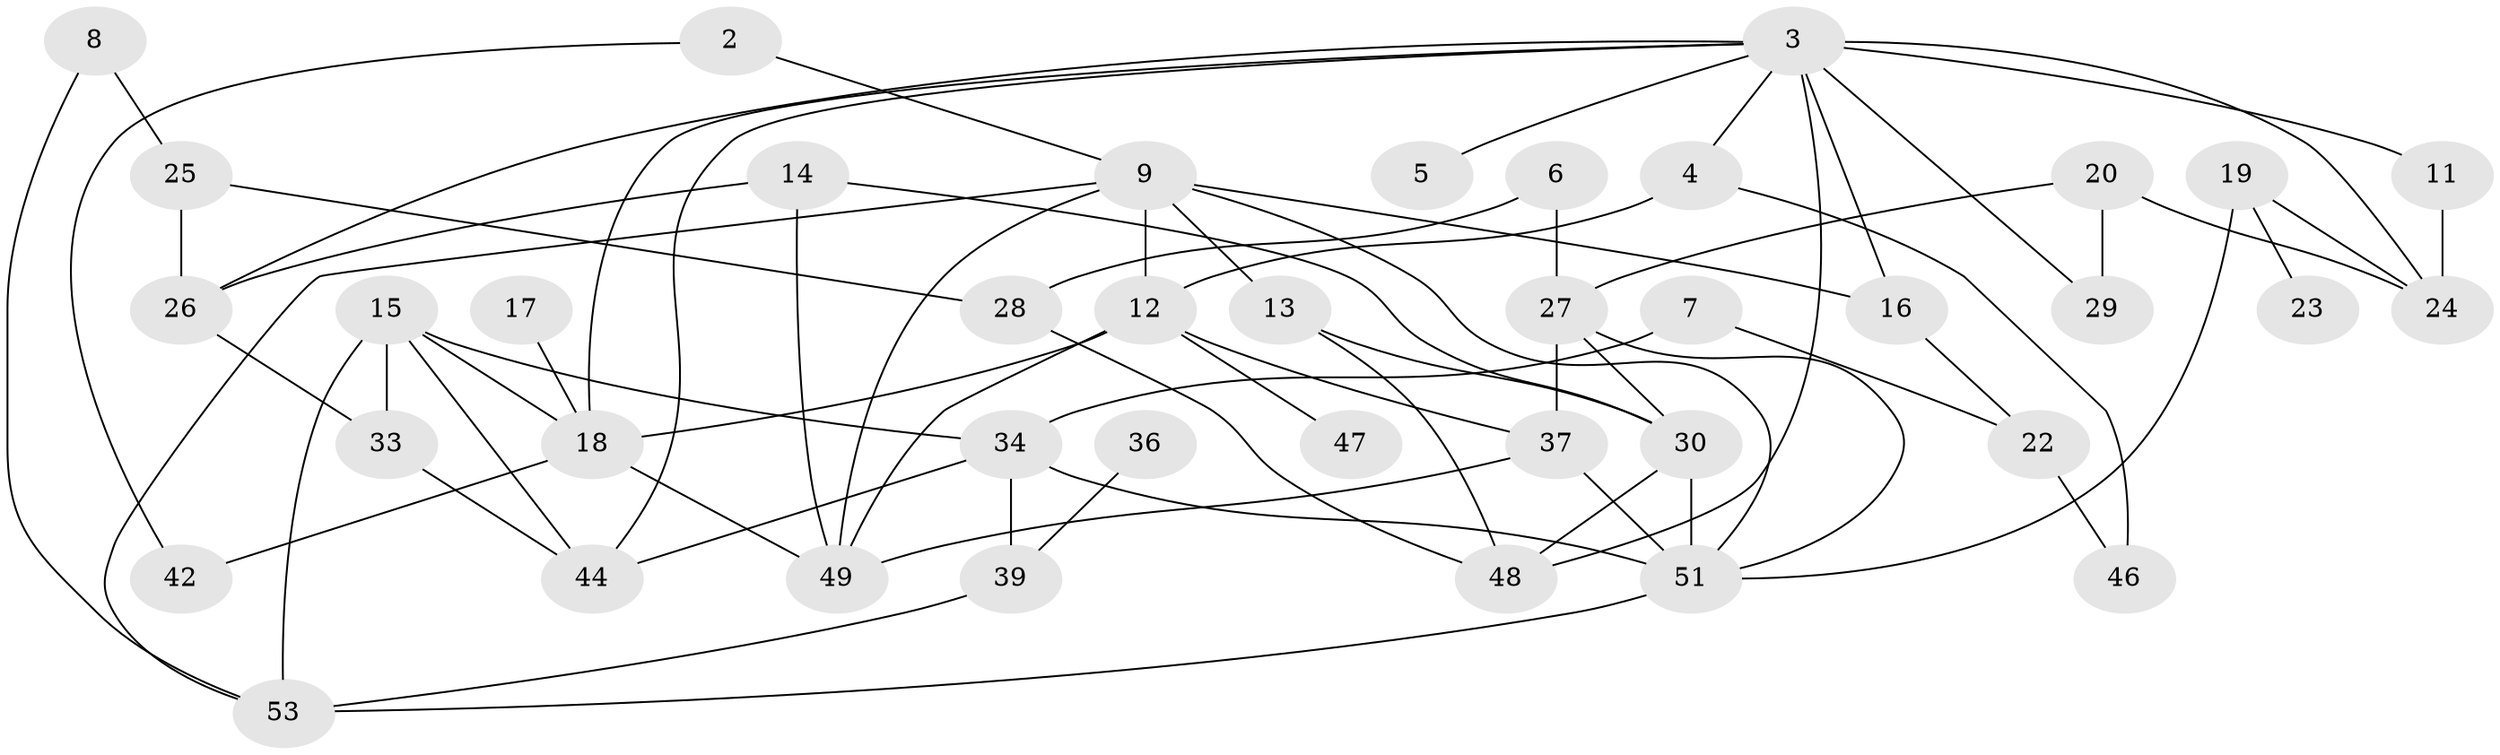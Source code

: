 // original degree distribution, {1: 0.21008403361344538, 4: 0.12605042016806722, 7: 0.008403361344537815, 3: 0.19327731092436976, 2: 0.23529411764705882, 0: 0.15126050420168066, 5: 0.04201680672268908, 6: 0.03361344537815126}
// Generated by graph-tools (version 1.1) at 2025/33/03/09/25 02:33:51]
// undirected, 40 vertices, 70 edges
graph export_dot {
graph [start="1"]
  node [color=gray90,style=filled];
  2;
  3;
  4;
  5;
  6;
  7;
  8;
  9;
  11;
  12;
  13;
  14;
  15;
  16;
  17;
  18;
  19;
  20;
  22;
  23;
  24;
  25;
  26;
  27;
  28;
  29;
  30;
  33;
  34;
  36;
  37;
  39;
  42;
  44;
  46;
  47;
  48;
  49;
  51;
  53;
  2 -- 9 [weight=1.0];
  2 -- 42 [weight=1.0];
  3 -- 4 [weight=1.0];
  3 -- 5 [weight=1.0];
  3 -- 11 [weight=1.0];
  3 -- 16 [weight=1.0];
  3 -- 18 [weight=1.0];
  3 -- 24 [weight=2.0];
  3 -- 26 [weight=1.0];
  3 -- 29 [weight=1.0];
  3 -- 44 [weight=1.0];
  3 -- 48 [weight=1.0];
  4 -- 12 [weight=1.0];
  4 -- 46 [weight=1.0];
  6 -- 27 [weight=1.0];
  6 -- 28 [weight=1.0];
  7 -- 22 [weight=1.0];
  7 -- 34 [weight=1.0];
  8 -- 25 [weight=1.0];
  8 -- 53 [weight=1.0];
  9 -- 12 [weight=1.0];
  9 -- 13 [weight=1.0];
  9 -- 16 [weight=1.0];
  9 -- 49 [weight=1.0];
  9 -- 51 [weight=1.0];
  9 -- 53 [weight=1.0];
  11 -- 24 [weight=2.0];
  12 -- 18 [weight=2.0];
  12 -- 37 [weight=1.0];
  12 -- 47 [weight=1.0];
  12 -- 49 [weight=1.0];
  13 -- 30 [weight=2.0];
  13 -- 48 [weight=1.0];
  14 -- 26 [weight=1.0];
  14 -- 30 [weight=1.0];
  14 -- 49 [weight=1.0];
  15 -- 18 [weight=1.0];
  15 -- 33 [weight=2.0];
  15 -- 34 [weight=1.0];
  15 -- 44 [weight=1.0];
  15 -- 53 [weight=1.0];
  16 -- 22 [weight=1.0];
  17 -- 18 [weight=2.0];
  18 -- 42 [weight=1.0];
  18 -- 49 [weight=1.0];
  19 -- 23 [weight=1.0];
  19 -- 24 [weight=1.0];
  19 -- 51 [weight=1.0];
  20 -- 24 [weight=1.0];
  20 -- 27 [weight=1.0];
  20 -- 29 [weight=1.0];
  22 -- 46 [weight=1.0];
  25 -- 26 [weight=2.0];
  25 -- 28 [weight=1.0];
  26 -- 33 [weight=1.0];
  27 -- 30 [weight=1.0];
  27 -- 37 [weight=1.0];
  27 -- 51 [weight=1.0];
  28 -- 48 [weight=1.0];
  30 -- 48 [weight=1.0];
  30 -- 51 [weight=1.0];
  33 -- 44 [weight=1.0];
  34 -- 39 [weight=2.0];
  34 -- 44 [weight=1.0];
  34 -- 51 [weight=1.0];
  36 -- 39 [weight=1.0];
  37 -- 49 [weight=1.0];
  37 -- 51 [weight=1.0];
  39 -- 53 [weight=1.0];
  51 -- 53 [weight=1.0];
}
